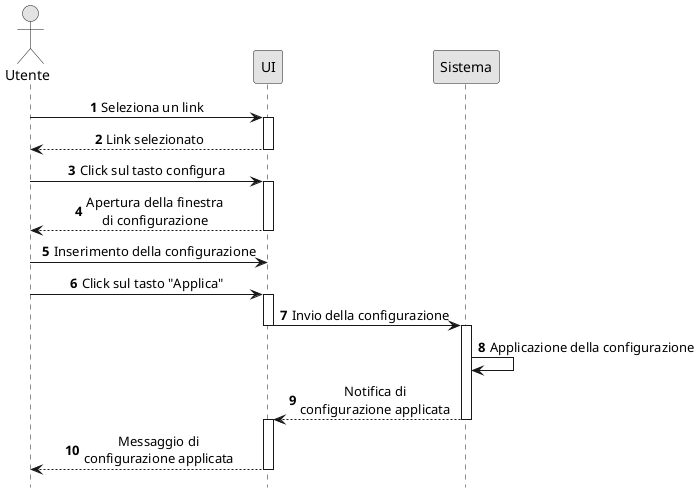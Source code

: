 
  ┌─┐
  ║"│
  └┬┘
  ┌┼┐
   │                                 ┌──┐                         ┌───────┐
  ┌┴┐                                │UI│                         │Sistema│
Utente                               └┬─┘                         └───┬───┘
 ┌┴┐       1 Seleziona un link       ┌┴┐                              │
 │ │ ───────────────────────────────>│ │                              │
 └┬┘                                 │ │                              │
  │        2 Link selezionato        │ │                              │
  │ <─ ─ ─ ─ ─ ─ ─ ─ ─ ─ ─ ─ ─ ─ ─ ─ │ │                              │
  │                                  └┬┘                              │
  │    3 Click sul tasto configura    │                               │
  │ ──────────────────────────────────>                               │
  │                                   │                               │
  │     4 Apertura della finestra     │                               │
  │     di configurazione             │                               │
  │ <─ ─ ─ ─ ─ ─ ─ ─ ─ ─ ─ ─ ─ ─ ─ ─ ─                                │
  │                                   │                               │
  │ 5 Inserimento della configurazione│                               │
  │ ──────────────────────────────────>                               │
  │                                   │                               │
  │   6 Click sul tasto "Applica"    ┌┴┐                              │
  │ ────────────────────────────────>│ │                              │
  │                                  │ │                              │
  │                                  │ │7 Invio della configurazione ┌┴┐
  │                                  │ │ ──────────────────────────> │ │
  │                                  └┬┘                             │ │
  │                                   │                              │ │────┐
  │                                   │                              │ │    │ <b>8</b>
  │                                   │                              │ │<───┘ Applicazione della configurazione
  │                                   │                              │ │
  │                                   │                              │ │
  │                                  ┌┴┐  9 Notifica di              │ │
  │                                  │ │  configurazione applicata   │ │
  │                                  │ │ <─ ─ ─ ─ ─ ─ ─ ─ ─ ─ ─ ─ ─  │ │
  │                                  │ │                             └┬┘
 ┌┴┐    10 Messaggio di              │ │                              │
 │ │    configurazione applicata     │ │                              │
 │ │ <─ ─ ─ ─ ─ ─ ─ ─ ─ ─ ─ ─ ─ ─ ─ ─│ │                              │
 └┬┘                                 └┬┘                              │

@startuml
hide footbox
autonumber

skinparam shadowing false
skinparam sequenceMessageAlign center
skinparam monochrome true

Actor Utente

Utente -> UI : Seleziona un link

activate UI
Utente <-- UI : Link selezionato
deactivate UI

Utente -> UI : Click sul tasto configura

activate UI
Utente <-- UI : Apertura della finestra\ndi configurazione
deactivate UI

Utente -> UI : Inserimento della configurazione
Utente -> UI : Click sul tasto "Applica"

activate UI
UI -> Sistema : Invio della configurazione
deactivate UI
activate Sistema
Sistema -> Sistema : Applicazione della configurazione
UI <-- Sistema : Notifica di\nconfigurazione applicata
deactivate Sistema
activate UI
Utente <-- UI : Messaggio di\nconfigurazione applicata 
deactivate UI


@enduml
